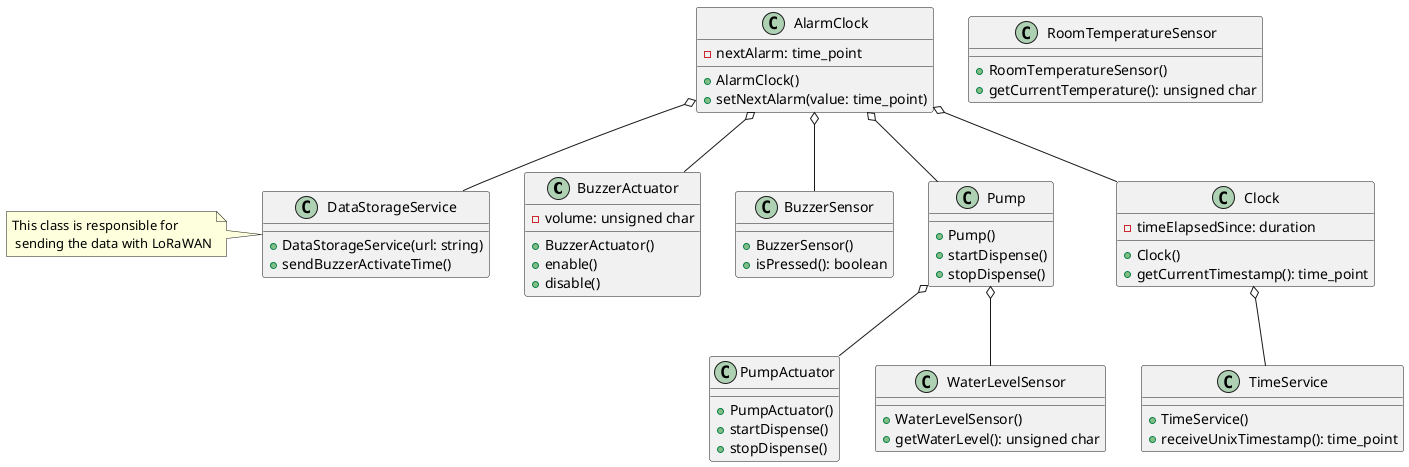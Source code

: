 @startuml

class BuzzerActuator {

    - volume: unsigned char

    + BuzzerActuator()
    + enable()
    + disable()
}

class BuzzerSensor {

    + BuzzerSensor()
    + isPressed(): boolean
}

class PumpActuator {

    + PumpActuator()
    + startDispense()
    + stopDispense()
}

class Pump {

    + Pump()
    + startDispense()
    + stopDispense()
}

class WaterLevelSensor {
    + WaterLevelSensor()
    + getWaterLevel(): unsigned char
}

class RoomTemperatureSensor {
    + RoomTemperatureSensor()
    + getCurrentTemperature(): unsigned char
}

class DataStorageService {
    + DataStorageService(url: string)
    + sendBuzzerActivateTime()
}
note left: This class is responsible for \n sending the data with LoRaWAN

class TimeService {

    + TimeService()
    + receiveUnixTimestamp(): time_point
}

class Clock {

    - timeElapsedSince: duration

    + Clock()
    + getCurrentTimestamp(): time_point
}

class AlarmClock {
    - nextAlarm: time_point

    + AlarmClock()
    + setNextAlarm(value: time_point)
}

Clock o-- TimeService
AlarmClock o-- Clock
AlarmClock o-- DataStorageService
AlarmClock o-- BuzzerActuator
AlarmClock o-- Pump
AlarmClock o-- BuzzerSensor

Pump o-- PumpActuator
Pump o-- WaterLevelSensor

@enduml